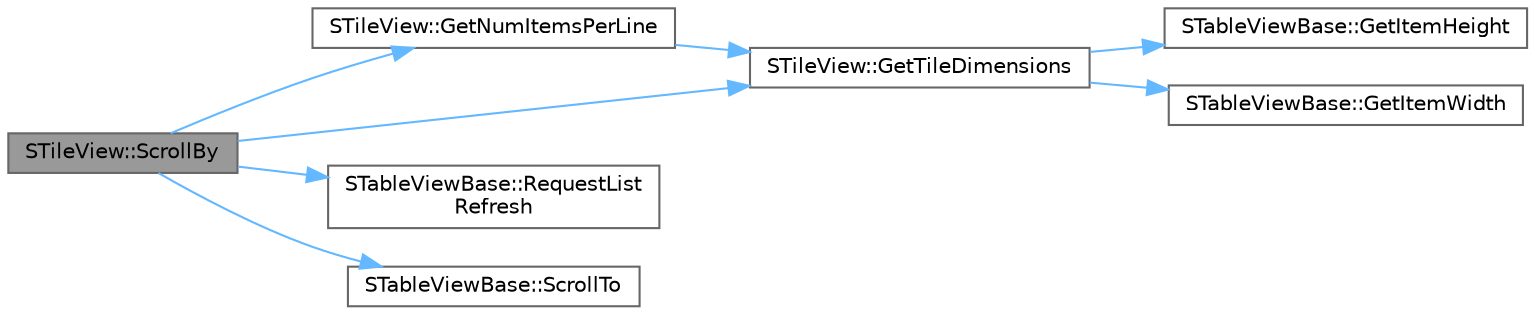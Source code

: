 digraph "STileView::ScrollBy"
{
 // INTERACTIVE_SVG=YES
 // LATEX_PDF_SIZE
  bgcolor="transparent";
  edge [fontname=Helvetica,fontsize=10,labelfontname=Helvetica,labelfontsize=10];
  node [fontname=Helvetica,fontsize=10,shape=box,height=0.2,width=0.4];
  rankdir="LR";
  Node1 [id="Node000001",label="STileView::ScrollBy",height=0.2,width=0.4,color="gray40", fillcolor="grey60", style="filled", fontcolor="black",tooltip="Scroll the list view by some number of screen units."];
  Node1 -> Node2 [id="edge1_Node000001_Node000002",color="steelblue1",style="solid",tooltip=" "];
  Node2 [id="Node000002",label="STileView::GetNumItemsPerLine",height=0.2,width=0.4,color="grey40", fillcolor="white", style="filled",URL="$d0/d1a/classSTileView.html#a64e1502f6771980216b34348f04e3caf",tooltip="Get the number of items that can fit in the view along the line axis (orthogonal to the scroll axis) ..."];
  Node2 -> Node3 [id="edge2_Node000002_Node000003",color="steelblue1",style="solid",tooltip=" "];
  Node3 [id="Node000003",label="STileView::GetTileDimensions",height=0.2,width=0.4,color="grey40", fillcolor="white", style="filled",URL="$d0/d1a/classSTileView.html#acef64085bee0375a04fdc0f576264e5b",tooltip=" "];
  Node3 -> Node4 [id="edge3_Node000003_Node000004",color="steelblue1",style="solid",tooltip=" "];
  Node4 [id="Node000004",label="STableViewBase::GetItemHeight",height=0.2,width=0.4,color="grey40", fillcolor="white", style="filled",URL="$dc/d5c/classSTableViewBase.html#aa72dbf21d116f5cc5070815abe98654f",tooltip="Get the uniform item height that is enforced by ListViews."];
  Node3 -> Node5 [id="edge4_Node000003_Node000005",color="steelblue1",style="solid",tooltip=" "];
  Node5 [id="Node000005",label="STableViewBase::GetItemWidth",height=0.2,width=0.4,color="grey40", fillcolor="white", style="filled",URL="$dc/d5c/classSTableViewBase.html#a49ab8bc6ad0f5f534a9f4d960531ff55",tooltip="Get the uniform item width."];
  Node1 -> Node3 [id="edge5_Node000001_Node000003",color="steelblue1",style="solid",tooltip=" "];
  Node1 -> Node6 [id="edge6_Node000001_Node000006",color="steelblue1",style="solid",tooltip=" "];
  Node6 [id="Node000006",label="STableViewBase::RequestList\lRefresh",height=0.2,width=0.4,color="grey40", fillcolor="white", style="filled",URL="$dc/d5c/classSTableViewBase.html#af9a562bc0fe92279054ca537f0328032",tooltip="Mark the list as dirty so that it will refresh its widgets on next tick."];
  Node1 -> Node7 [id="edge7_Node000001_Node000007",color="steelblue1",style="solid",tooltip=" "];
  Node7 [id="Node000007",label="STableViewBase::ScrollTo",height=0.2,width=0.4,color="grey40", fillcolor="white", style="filled",URL="$dc/d5c/classSTableViewBase.html#ab7f24b9122d6377f5243dfd1f273e12b",tooltip="Scroll the view to an offset and resets the inertial scroll velocity."];
}
